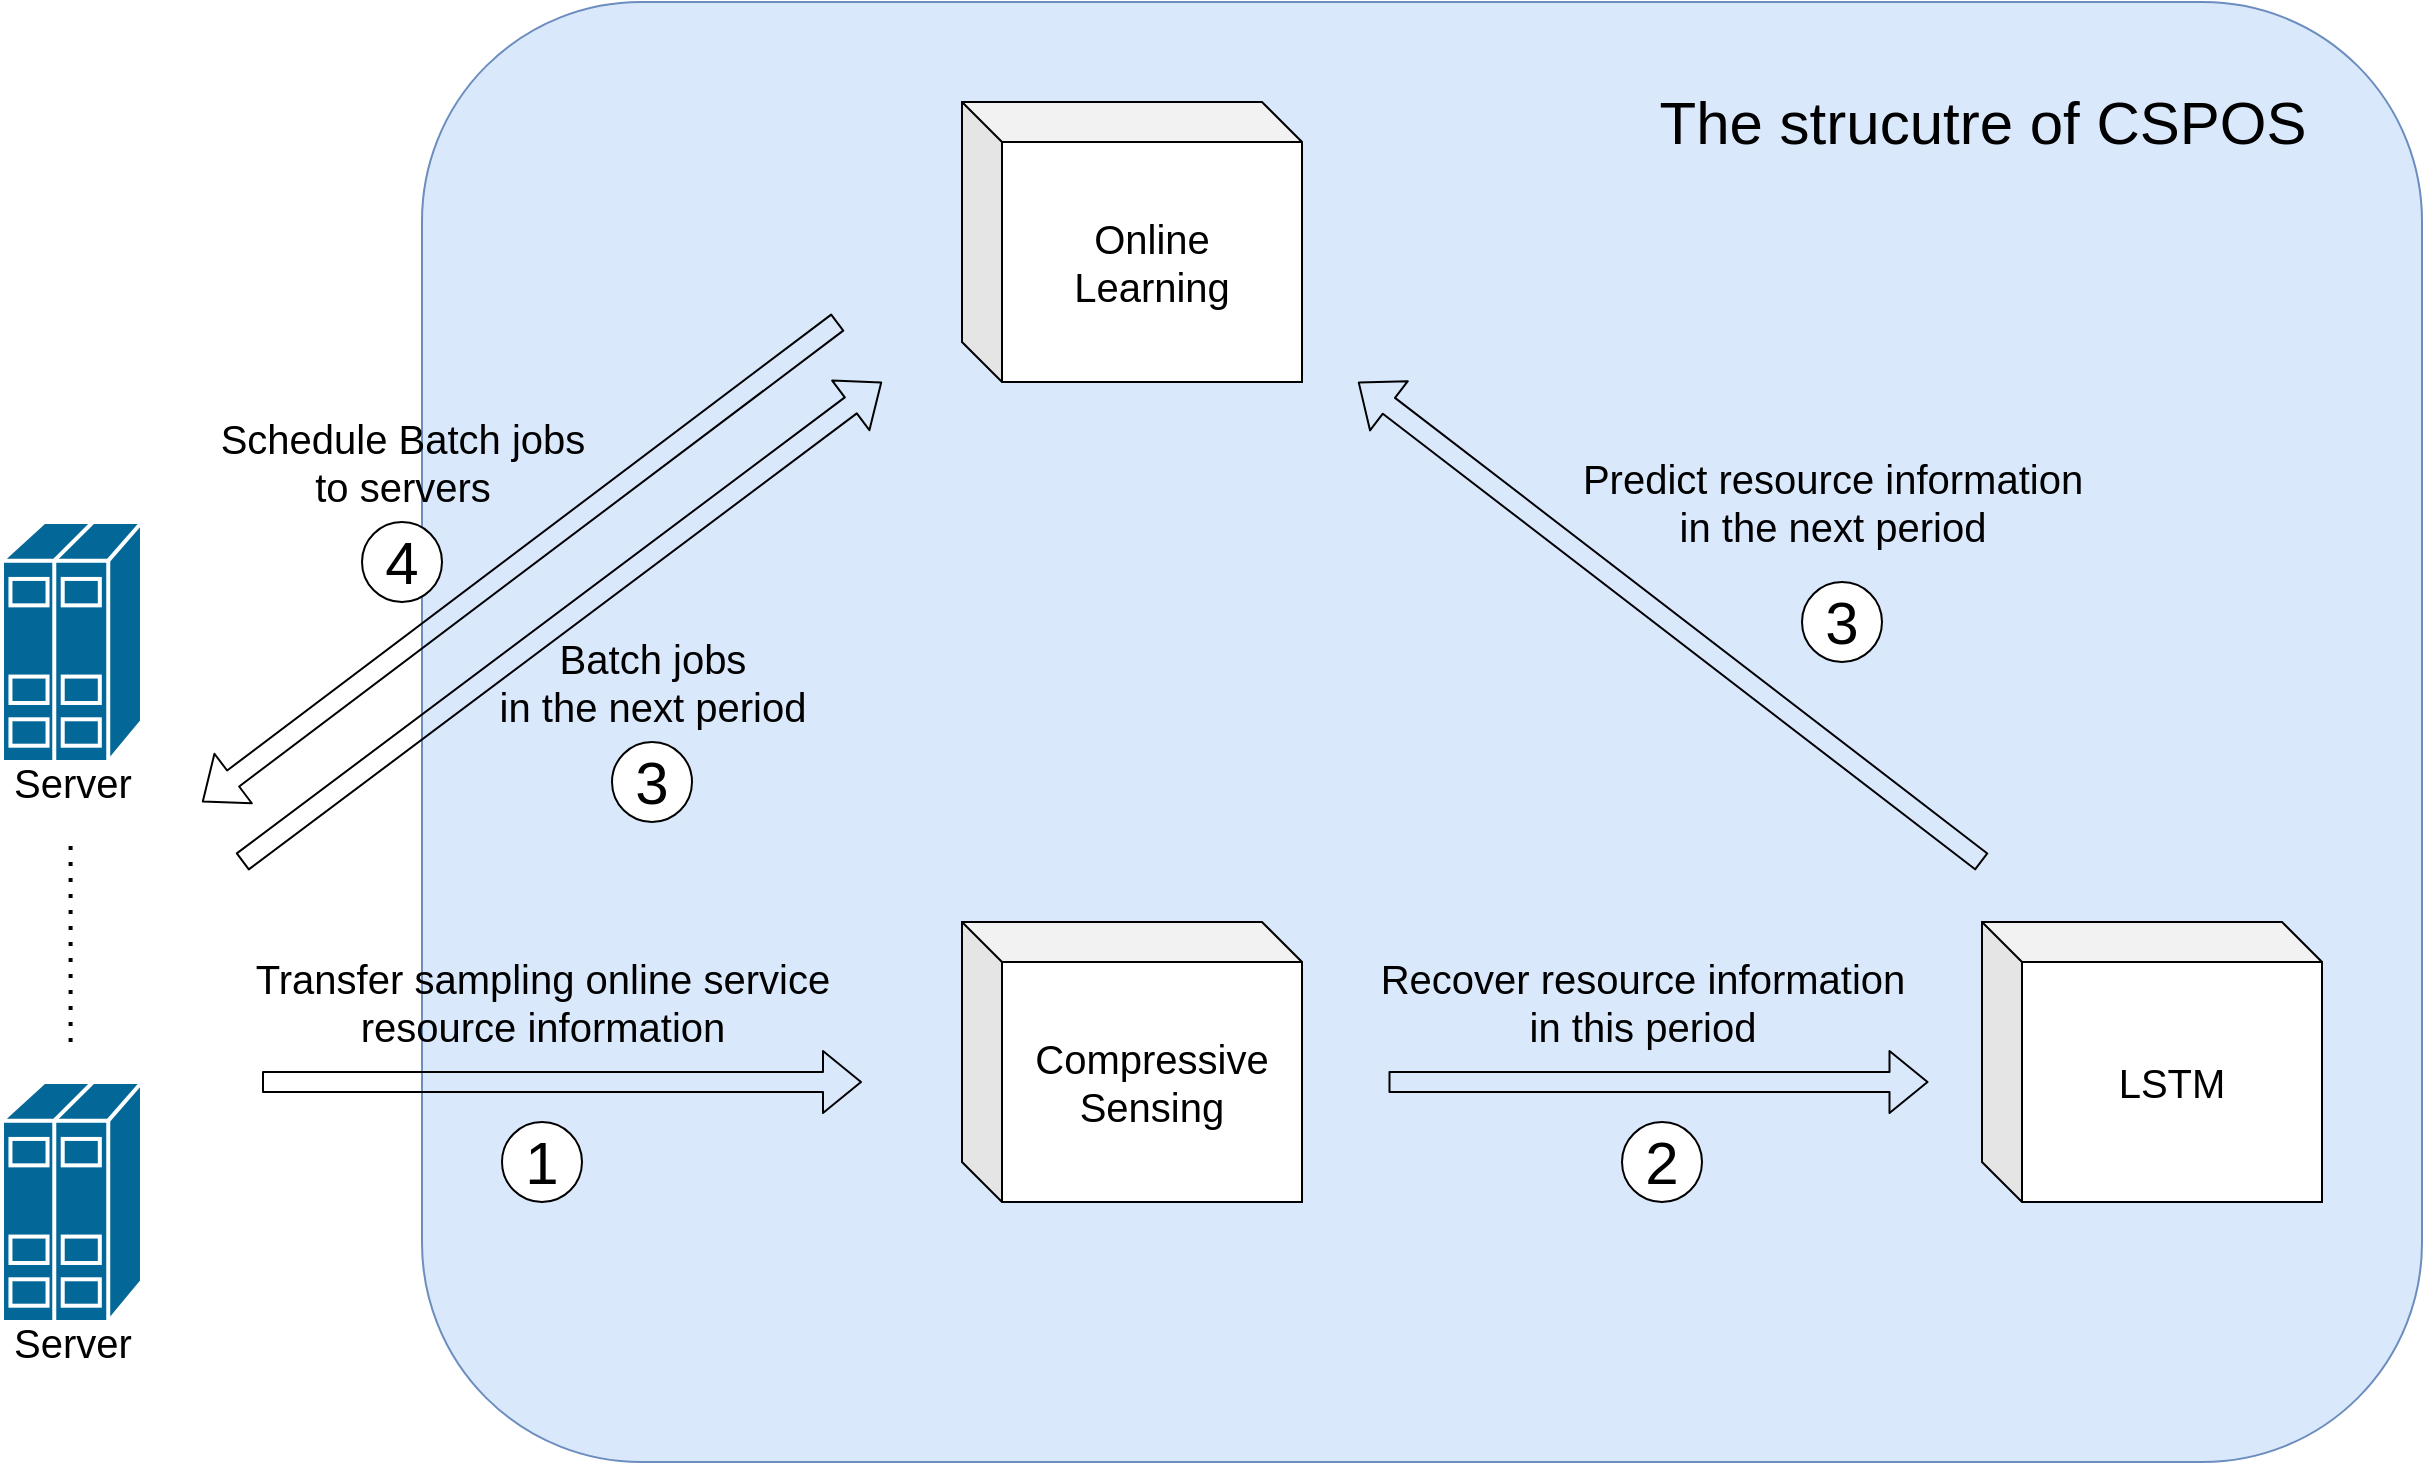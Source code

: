 <mxfile version="13.5.7" type="device"><diagram name="Page-1" id="e3a06f82-3646-2815-327d-82caf3d4e204"><mxGraphModel dx="1730" dy="828" grid="1" gridSize="10" guides="1" tooltips="1" connect="1" arrows="1" fold="1" page="1" pageScale="1.5" pageWidth="850" pageHeight="500" background="none" math="0" shadow="0"><root><mxCell id="0" style=";html=1;"/><mxCell id="1" style=";html=1;" parent="0"/><mxCell id="1VLkWHA8B-hFSgV8j78G-92" value="" style="rounded=1;whiteSpace=wrap;html=1;shadow=0;strokeColor=#6c8ebf;fillColor=#dae8fc;" parent="1" vertex="1"><mxGeometry x="260" y="10" width="1000" height="730" as="geometry"/></mxCell><mxCell id="1VLkWHA8B-hFSgV8j78G-38" value="&lt;font style=&quot;font-size: 20px&quot;&gt;Transfer sampling online service &lt;br&gt;resource information&lt;/font&gt;" style="text;html=1;resizable=0;autosize=1;align=center;verticalAlign=middle;points=[];fillColor=none;strokeColor=none;rounded=0;shadow=0;rotation=0;" parent="1" vertex="1"><mxGeometry x="170" y="490" width="300" height="40" as="geometry"/></mxCell><mxCell id="1VLkWHA8B-hFSgV8j78G-40" value="&lt;font style=&quot;font-size: 20px&quot;&gt;Compressive&lt;br&gt;Sensing&lt;/font&gt;" style="shape=cube;whiteSpace=wrap;html=1;boundedLbl=1;backgroundOutline=1;darkOpacity=0.05;darkOpacity2=0.1;shadow=0;" parent="1" vertex="1"><mxGeometry x="530" y="470" width="170" height="140" as="geometry"/></mxCell><mxCell id="1VLkWHA8B-hFSgV8j78G-46" value="&lt;span style=&quot;font-size: 20px&quot;&gt;LSTM&lt;/span&gt;" style="shape=cube;whiteSpace=wrap;html=1;boundedLbl=1;backgroundOutline=1;darkOpacity=0.05;darkOpacity2=0.1;shadow=0;" parent="1" vertex="1"><mxGeometry x="1040" y="470" width="170" height="140" as="geometry"/></mxCell><mxCell id="1VLkWHA8B-hFSgV8j78G-47" value="&lt;span style=&quot;font-size: 20px&quot;&gt;Online &lt;br&gt;Learning&lt;/span&gt;" style="shape=cube;whiteSpace=wrap;html=1;boundedLbl=1;backgroundOutline=1;darkOpacity=0.05;darkOpacity2=0.1;shadow=0;" parent="1" vertex="1"><mxGeometry x="530" y="60" width="170" height="140" as="geometry"/></mxCell><mxCell id="1VLkWHA8B-hFSgV8j78G-70" value="" style="shape=flexArrow;endArrow=classic;html=1;" parent="1" edge="1"><mxGeometry width="50" height="50" relative="1" as="geometry"><mxPoint x="743.25" y="550" as="sourcePoint"/><mxPoint x="1013.25" y="550" as="targetPoint"/></mxGeometry></mxCell><mxCell id="1VLkWHA8B-hFSgV8j78G-82" value="&lt;span style=&quot;font-size: 20px&quot;&gt;Recover resource information&lt;br&gt;in this period&lt;br&gt;&lt;/span&gt;" style="text;html=1;resizable=0;autosize=1;align=center;verticalAlign=middle;points=[];fillColor=none;strokeColor=none;rounded=0;shadow=0;rotation=0;" parent="1" vertex="1"><mxGeometry x="730" y="490" width="280" height="40" as="geometry"/></mxCell><mxCell id="1VLkWHA8B-hFSgV8j78G-83" value="" style="shape=flexArrow;endArrow=classic;html=1;" parent="1" edge="1"><mxGeometry width="50" height="50" relative="1" as="geometry"><mxPoint x="1040" y="440" as="sourcePoint"/><mxPoint x="728" y="200" as="targetPoint"/></mxGeometry></mxCell><mxCell id="1VLkWHA8B-hFSgV8j78G-84" value="&lt;span style=&quot;font-size: 20px&quot;&gt;Predict resource information&lt;br&gt;in the next period&lt;br&gt;&lt;/span&gt;" style="text;html=1;resizable=0;autosize=1;align=center;verticalAlign=middle;points=[];fillColor=none;strokeColor=none;rounded=0;shadow=0;rotation=0;" parent="1" vertex="1"><mxGeometry x="830" y="240" width="270" height="40" as="geometry"/></mxCell><mxCell id="1VLkWHA8B-hFSgV8j78G-85" value="" style="shape=flexArrow;endArrow=classic;html=1;" parent="1" edge="1"><mxGeometry width="50" height="50" relative="1" as="geometry"><mxPoint x="170" y="440" as="sourcePoint"/><mxPoint x="490" y="200" as="targetPoint"/></mxGeometry></mxCell><mxCell id="1VLkWHA8B-hFSgV8j78G-86" value="&lt;span style=&quot;font-size: 20px&quot;&gt;Batch jobs&lt;br&gt;in the next period&lt;br&gt;&lt;/span&gt;" style="text;html=1;resizable=0;autosize=1;align=center;verticalAlign=middle;points=[];fillColor=none;strokeColor=none;rounded=0;shadow=0;rotation=0;" parent="1" vertex="1"><mxGeometry x="290" y="330" width="170" height="40" as="geometry"/></mxCell><mxCell id="1VLkWHA8B-hFSgV8j78G-87" value="" style="shape=flexArrow;endArrow=classic;html=1;" parent="1" edge="1"><mxGeometry width="50" height="50" relative="1" as="geometry"><mxPoint x="468" y="170" as="sourcePoint"/><mxPoint x="150" y="410" as="targetPoint"/></mxGeometry></mxCell><mxCell id="1VLkWHA8B-hFSgV8j78G-88" value="" style="shape=flexArrow;endArrow=classic;html=1;" parent="1" edge="1"><mxGeometry width="50" height="50" relative="1" as="geometry"><mxPoint x="180" y="550" as="sourcePoint"/><mxPoint x="480" y="550.0" as="targetPoint"/></mxGeometry></mxCell><mxCell id="1VLkWHA8B-hFSgV8j78G-89" value="" style="group" parent="1" vertex="1" connectable="0"><mxGeometry x="50" y="270" width="70" height="420" as="geometry"/></mxCell><mxCell id="1VLkWHA8B-hFSgV8j78G-76" value="" style="group" parent="1VLkWHA8B-hFSgV8j78G-89" vertex="1" connectable="0"><mxGeometry width="70" height="140" as="geometry"/></mxCell><mxCell id="1VLkWHA8B-hFSgV8j78G-74" value="" style="shape=mxgraph.cisco.servers.standard_host;html=1;pointerEvents=1;dashed=0;fillColor=#036897;strokeColor=#ffffff;strokeWidth=2;verticalLabelPosition=bottom;verticalAlign=top;align=center;outlineConnect=0;shadow=0;" parent="1VLkWHA8B-hFSgV8j78G-76" vertex="1"><mxGeometry width="70" height="120" as="geometry"/></mxCell><mxCell id="1VLkWHA8B-hFSgV8j78G-75" value="&lt;font style=&quot;font-size: 20px&quot;&gt;Server&lt;/font&gt;" style="text;html=1;resizable=0;autosize=1;align=center;verticalAlign=middle;points=[];fillColor=none;strokeColor=none;rounded=0;shadow=0;" parent="1VLkWHA8B-hFSgV8j78G-76" vertex="1"><mxGeometry y="120" width="70" height="20" as="geometry"/></mxCell><mxCell id="1VLkWHA8B-hFSgV8j78G-77" value="" style="endArrow=none;dashed=1;html=1;dashPattern=1 3;strokeWidth=2;" parent="1VLkWHA8B-hFSgV8j78G-89" edge="1"><mxGeometry width="50" height="50" relative="1" as="geometry"><mxPoint x="34.29" y="260" as="sourcePoint"/><mxPoint x="34.29" y="160" as="targetPoint"/></mxGeometry></mxCell><mxCell id="1VLkWHA8B-hFSgV8j78G-79" value="" style="group" parent="1VLkWHA8B-hFSgV8j78G-89" vertex="1" connectable="0"><mxGeometry y="280" width="70" height="140" as="geometry"/></mxCell><mxCell id="1VLkWHA8B-hFSgV8j78G-80" value="" style="shape=mxgraph.cisco.servers.standard_host;html=1;pointerEvents=1;dashed=0;fillColor=#036897;strokeColor=#ffffff;strokeWidth=2;verticalLabelPosition=bottom;verticalAlign=top;align=center;outlineConnect=0;shadow=0;" parent="1VLkWHA8B-hFSgV8j78G-79" vertex="1"><mxGeometry width="70" height="120" as="geometry"/></mxCell><mxCell id="1VLkWHA8B-hFSgV8j78G-81" value="&lt;font style=&quot;font-size: 20px&quot;&gt;Server&lt;/font&gt;" style="text;html=1;resizable=0;autosize=1;align=center;verticalAlign=middle;points=[];fillColor=none;strokeColor=none;rounded=0;shadow=0;" parent="1VLkWHA8B-hFSgV8j78G-79" vertex="1"><mxGeometry y="120" width="70" height="20" as="geometry"/></mxCell><mxCell id="1VLkWHA8B-hFSgV8j78G-90" value="&lt;span style=&quot;font-size: 20px&quot;&gt;Schedule Batch jobs&lt;br&gt;to servers&lt;br&gt;&lt;/span&gt;" style="text;html=1;resizable=0;autosize=1;align=center;verticalAlign=middle;points=[];fillColor=none;strokeColor=none;rounded=0;shadow=0;rotation=0;" parent="1" vertex="1"><mxGeometry x="150" y="220" width="200" height="40" as="geometry"/></mxCell><mxCell id="1VLkWHA8B-hFSgV8j78G-93" value="&lt;font style=&quot;font-size: 30px&quot;&gt;The strucutre of CSPOS&lt;/font&gt;" style="text;html=1;resizable=0;autosize=1;align=center;verticalAlign=middle;points=[];fillColor=none;strokeColor=none;rounded=0;shadow=0;rotation=0;" parent="1" vertex="1"><mxGeometry x="870" y="60" width="340" height="20" as="geometry"/></mxCell><mxCell id="1VLkWHA8B-hFSgV8j78G-95" value="&lt;font style=&quot;font-size: 30px&quot;&gt;1&lt;/font&gt;" style="ellipse;whiteSpace=wrap;html=1;aspect=fixed;shadow=0;fillColor=#ffffff;gradientColor=none;" parent="1" vertex="1"><mxGeometry x="300" y="570" width="40" height="40" as="geometry"/></mxCell><mxCell id="1VLkWHA8B-hFSgV8j78G-96" value="&lt;font style=&quot;font-size: 30px&quot;&gt;2&lt;/font&gt;" style="ellipse;whiteSpace=wrap;html=1;aspect=fixed;shadow=0;fillColor=#ffffff;gradientColor=none;" parent="1" vertex="1"><mxGeometry x="860" y="570" width="40" height="40" as="geometry"/></mxCell><mxCell id="1VLkWHA8B-hFSgV8j78G-99" value="&lt;span style=&quot;font-size: 30px&quot;&gt;3&lt;/span&gt;" style="ellipse;whiteSpace=wrap;html=1;aspect=fixed;shadow=0;fillColor=#ffffff;gradientColor=none;" parent="1" vertex="1"><mxGeometry x="950" y="300" width="40" height="40" as="geometry"/></mxCell><mxCell id="1VLkWHA8B-hFSgV8j78G-100" value="&lt;font style=&quot;font-size: 30px&quot;&gt;3&lt;/font&gt;" style="ellipse;whiteSpace=wrap;html=1;aspect=fixed;shadow=0;fillColor=#ffffff;gradientColor=none;" parent="1" vertex="1"><mxGeometry x="355" y="380" width="40" height="40" as="geometry"/></mxCell><mxCell id="1VLkWHA8B-hFSgV8j78G-101" value="&lt;font style=&quot;font-size: 30px&quot;&gt;4&lt;/font&gt;" style="ellipse;whiteSpace=wrap;html=1;aspect=fixed;shadow=0;fillColor=#ffffff;gradientColor=none;" parent="1" vertex="1"><mxGeometry x="230" y="270" width="40" height="40" as="geometry"/></mxCell></root></mxGraphModel></diagram></mxfile>